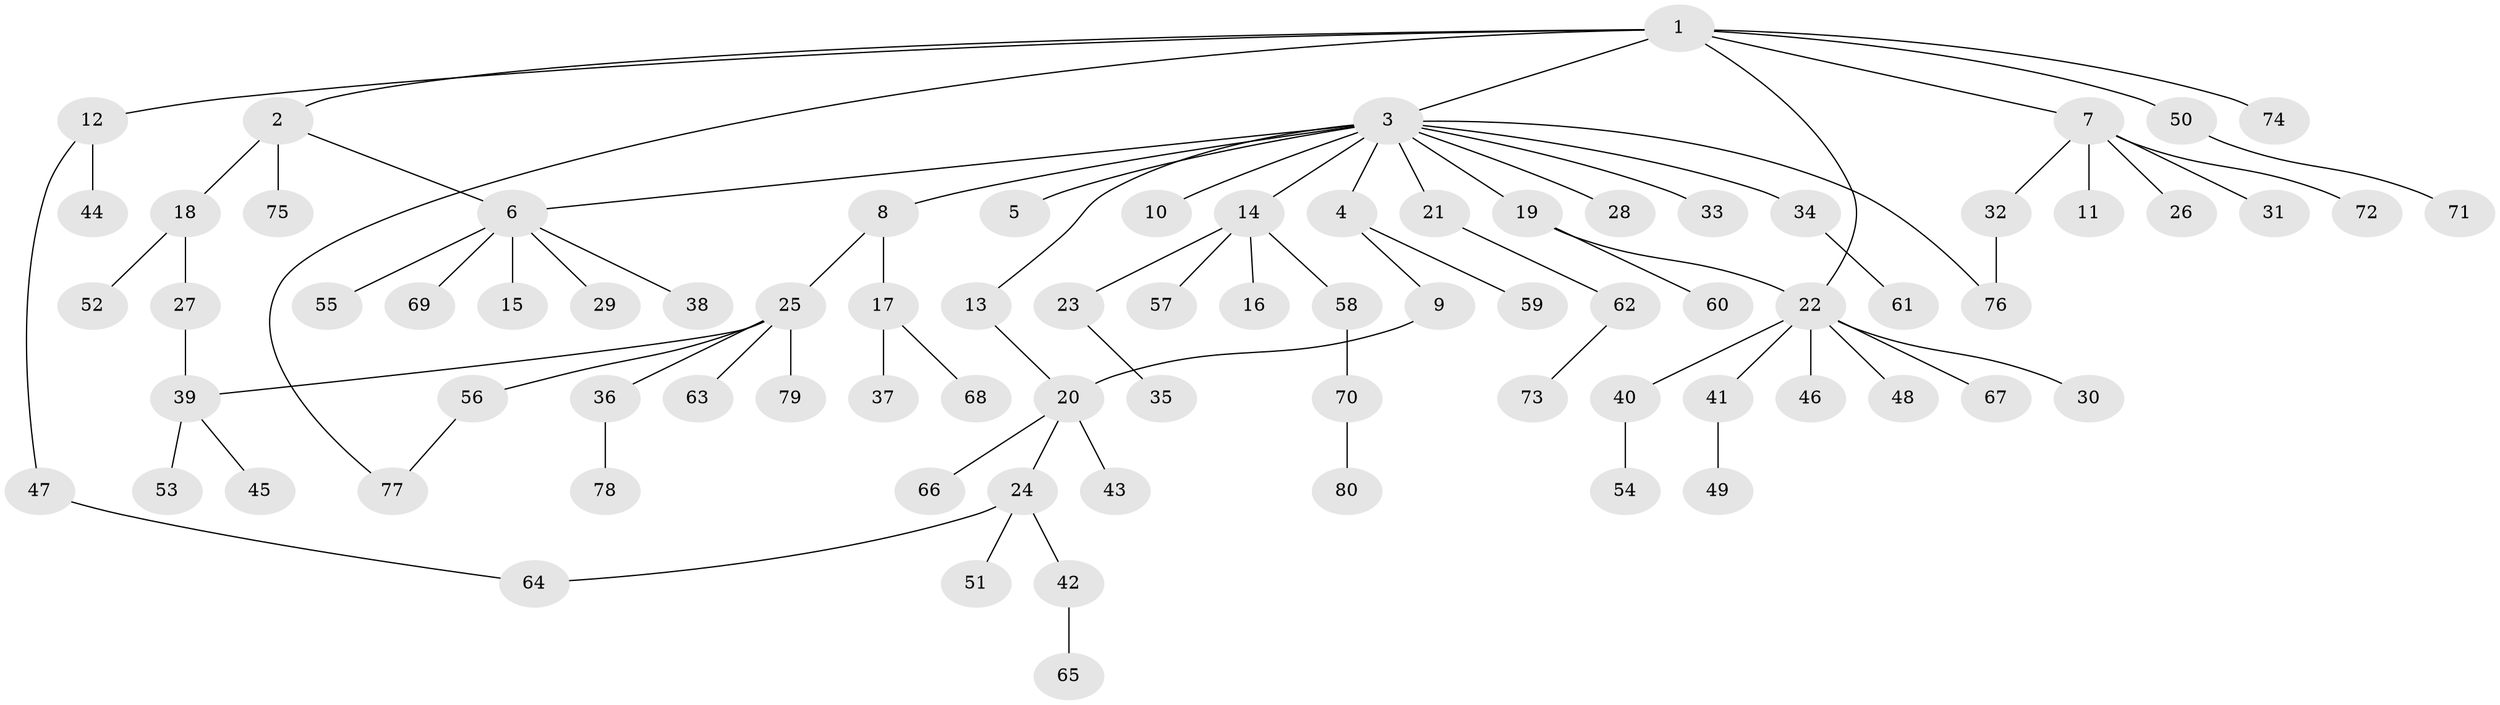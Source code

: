 // coarse degree distribution, {1: 0.625, 4: 0.07142857142857142, 2: 0.23214285714285715, 8: 0.017857142857142856, 10: 0.017857142857142856, 6: 0.017857142857142856, 17: 0.017857142857142856}
// Generated by graph-tools (version 1.1) at 2025/50/03/04/25 21:50:28]
// undirected, 80 vertices, 86 edges
graph export_dot {
graph [start="1"]
  node [color=gray90,style=filled];
  1;
  2;
  3;
  4;
  5;
  6;
  7;
  8;
  9;
  10;
  11;
  12;
  13;
  14;
  15;
  16;
  17;
  18;
  19;
  20;
  21;
  22;
  23;
  24;
  25;
  26;
  27;
  28;
  29;
  30;
  31;
  32;
  33;
  34;
  35;
  36;
  37;
  38;
  39;
  40;
  41;
  42;
  43;
  44;
  45;
  46;
  47;
  48;
  49;
  50;
  51;
  52;
  53;
  54;
  55;
  56;
  57;
  58;
  59;
  60;
  61;
  62;
  63;
  64;
  65;
  66;
  67;
  68;
  69;
  70;
  71;
  72;
  73;
  74;
  75;
  76;
  77;
  78;
  79;
  80;
  1 -- 2;
  1 -- 3;
  1 -- 7;
  1 -- 12;
  1 -- 22;
  1 -- 50;
  1 -- 74;
  1 -- 77;
  2 -- 6;
  2 -- 18;
  2 -- 75;
  3 -- 4;
  3 -- 5;
  3 -- 6;
  3 -- 8;
  3 -- 10;
  3 -- 13;
  3 -- 14;
  3 -- 19;
  3 -- 21;
  3 -- 28;
  3 -- 33;
  3 -- 34;
  3 -- 76;
  4 -- 9;
  4 -- 59;
  6 -- 15;
  6 -- 29;
  6 -- 38;
  6 -- 55;
  6 -- 69;
  7 -- 11;
  7 -- 26;
  7 -- 31;
  7 -- 32;
  7 -- 72;
  8 -- 17;
  8 -- 25;
  9 -- 20;
  12 -- 44;
  12 -- 47;
  13 -- 20;
  14 -- 16;
  14 -- 23;
  14 -- 57;
  14 -- 58;
  17 -- 37;
  17 -- 68;
  18 -- 27;
  18 -- 52;
  19 -- 22;
  19 -- 60;
  20 -- 24;
  20 -- 43;
  20 -- 66;
  21 -- 62;
  22 -- 30;
  22 -- 40;
  22 -- 41;
  22 -- 46;
  22 -- 48;
  22 -- 67;
  23 -- 35;
  24 -- 42;
  24 -- 51;
  24 -- 64;
  25 -- 36;
  25 -- 39;
  25 -- 56;
  25 -- 63;
  25 -- 79;
  27 -- 39;
  32 -- 76;
  34 -- 61;
  36 -- 78;
  39 -- 45;
  39 -- 53;
  40 -- 54;
  41 -- 49;
  42 -- 65;
  47 -- 64;
  50 -- 71;
  56 -- 77;
  58 -- 70;
  62 -- 73;
  70 -- 80;
}
